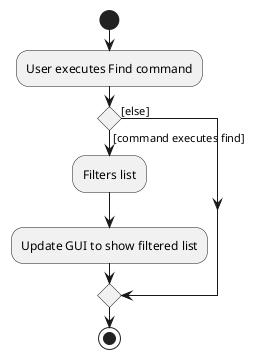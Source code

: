 @startuml
start
:User executes Find command;

'Since the beta syntax does not support placing the condition outside the
'diamond we place it as the true branch instead.

if () then ([command executes find])
    :Filters list;
    :Update GUI to show filtered list;
else ([else])
endif
stop
@enduml
